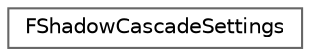 digraph "Graphical Class Hierarchy"
{
 // INTERACTIVE_SVG=YES
 // LATEX_PDF_SIZE
  bgcolor="transparent";
  edge [fontname=Helvetica,fontsize=10,labelfontname=Helvetica,labelfontsize=10];
  node [fontname=Helvetica,fontsize=10,shape=box,height=0.2,width=0.4];
  rankdir="LR";
  Node0 [id="Node000000",label="FShadowCascadeSettings",height=0.2,width=0.4,color="grey40", fillcolor="white", style="filled",URL="$d3/db7/classFShadowCascadeSettings.html",tooltip=" "];
}
